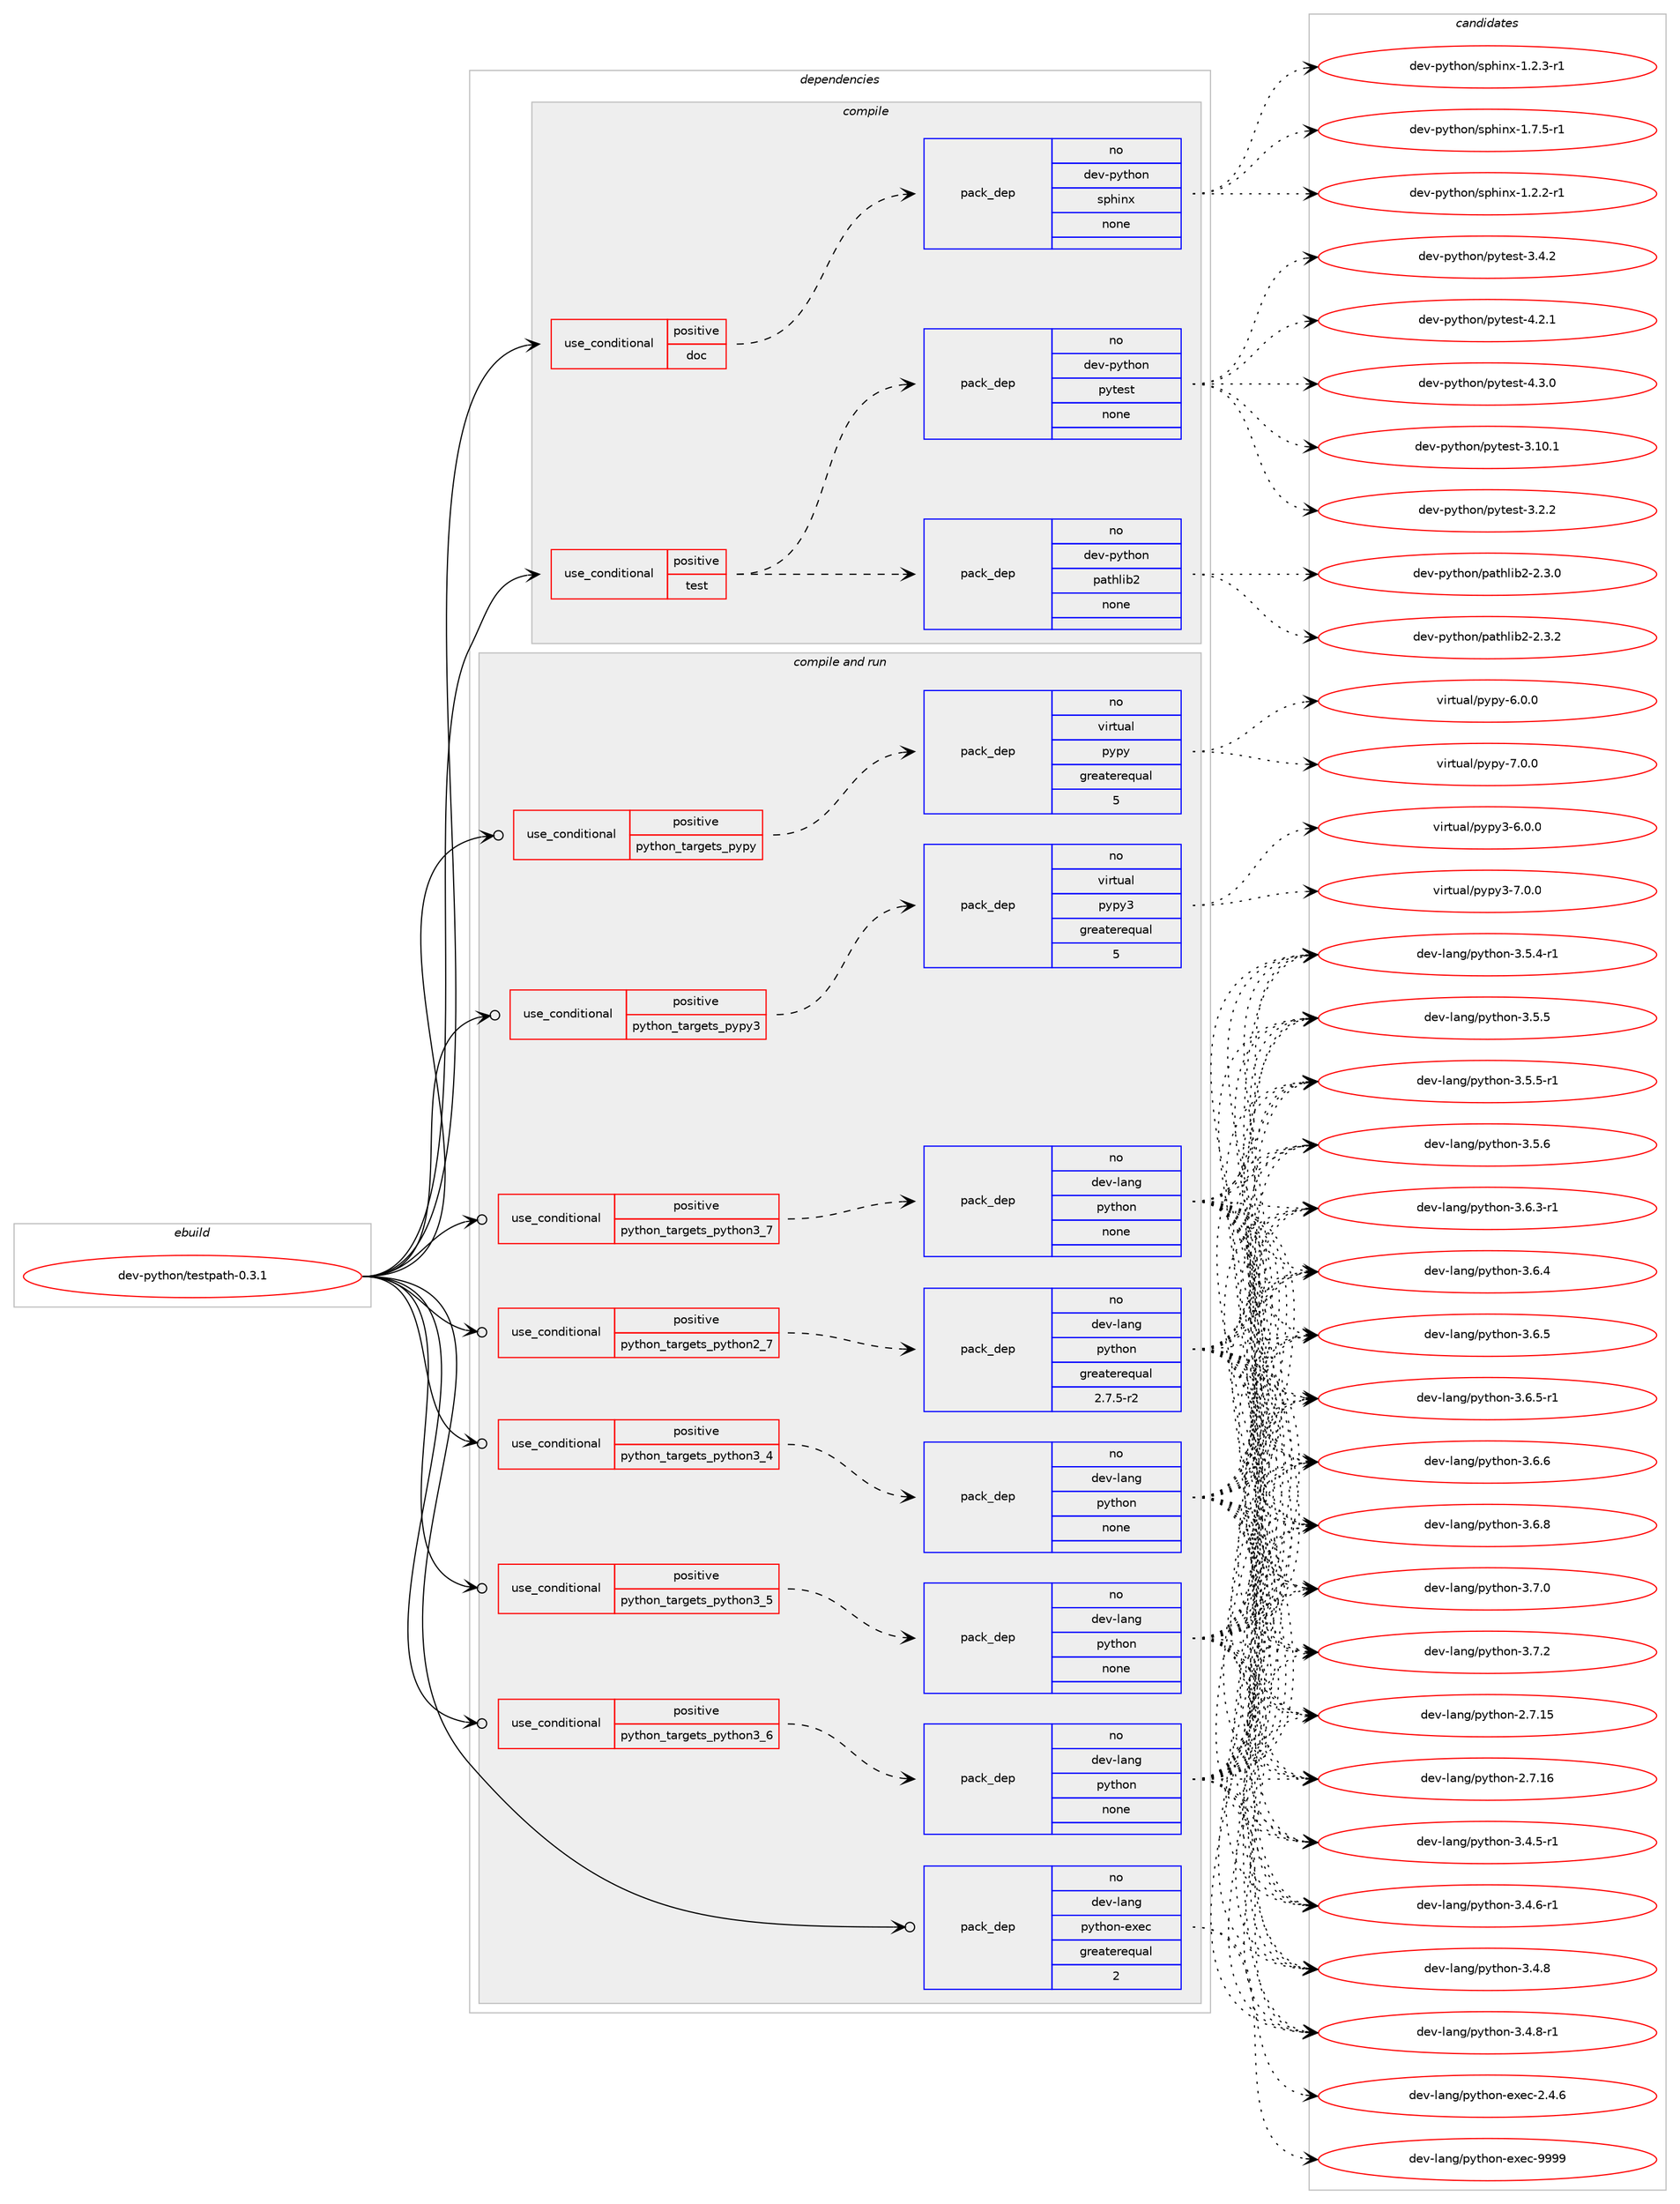 digraph prolog {

# *************
# Graph options
# *************

newrank=true;
concentrate=true;
compound=true;
graph [rankdir=LR,fontname=Helvetica,fontsize=10,ranksep=1.5];#, ranksep=2.5, nodesep=0.2];
edge  [arrowhead=vee];
node  [fontname=Helvetica,fontsize=10];

# **********
# The ebuild
# **********

subgraph cluster_leftcol {
color=gray;
rank=same;
label=<<i>ebuild</i>>;
id [label="dev-python/testpath-0.3.1", color=red, width=4, href="../dev-python/testpath-0.3.1.svg"];
}

# ****************
# The dependencies
# ****************

subgraph cluster_midcol {
color=gray;
label=<<i>dependencies</i>>;
subgraph cluster_compile {
fillcolor="#eeeeee";
style=filled;
label=<<i>compile</i>>;
subgraph cond385691 {
dependency1444437 [label=<<TABLE BORDER="0" CELLBORDER="1" CELLSPACING="0" CELLPADDING="4"><TR><TD ROWSPAN="3" CELLPADDING="10">use_conditional</TD></TR><TR><TD>positive</TD></TR><TR><TD>doc</TD></TR></TABLE>>, shape=none, color=red];
subgraph pack1035383 {
dependency1444438 [label=<<TABLE BORDER="0" CELLBORDER="1" CELLSPACING="0" CELLPADDING="4" WIDTH="220"><TR><TD ROWSPAN="6" CELLPADDING="30">pack_dep</TD></TR><TR><TD WIDTH="110">no</TD></TR><TR><TD>dev-python</TD></TR><TR><TD>sphinx</TD></TR><TR><TD>none</TD></TR><TR><TD></TD></TR></TABLE>>, shape=none, color=blue];
}
dependency1444437:e -> dependency1444438:w [weight=20,style="dashed",arrowhead="vee"];
}
id:e -> dependency1444437:w [weight=20,style="solid",arrowhead="vee"];
subgraph cond385692 {
dependency1444439 [label=<<TABLE BORDER="0" CELLBORDER="1" CELLSPACING="0" CELLPADDING="4"><TR><TD ROWSPAN="3" CELLPADDING="10">use_conditional</TD></TR><TR><TD>positive</TD></TR><TR><TD>test</TD></TR></TABLE>>, shape=none, color=red];
subgraph pack1035384 {
dependency1444440 [label=<<TABLE BORDER="0" CELLBORDER="1" CELLSPACING="0" CELLPADDING="4" WIDTH="220"><TR><TD ROWSPAN="6" CELLPADDING="30">pack_dep</TD></TR><TR><TD WIDTH="110">no</TD></TR><TR><TD>dev-python</TD></TR><TR><TD>pathlib2</TD></TR><TR><TD>none</TD></TR><TR><TD></TD></TR></TABLE>>, shape=none, color=blue];
}
dependency1444439:e -> dependency1444440:w [weight=20,style="dashed",arrowhead="vee"];
subgraph pack1035385 {
dependency1444441 [label=<<TABLE BORDER="0" CELLBORDER="1" CELLSPACING="0" CELLPADDING="4" WIDTH="220"><TR><TD ROWSPAN="6" CELLPADDING="30">pack_dep</TD></TR><TR><TD WIDTH="110">no</TD></TR><TR><TD>dev-python</TD></TR><TR><TD>pytest</TD></TR><TR><TD>none</TD></TR><TR><TD></TD></TR></TABLE>>, shape=none, color=blue];
}
dependency1444439:e -> dependency1444441:w [weight=20,style="dashed",arrowhead="vee"];
}
id:e -> dependency1444439:w [weight=20,style="solid",arrowhead="vee"];
}
subgraph cluster_compileandrun {
fillcolor="#eeeeee";
style=filled;
label=<<i>compile and run</i>>;
subgraph cond385693 {
dependency1444442 [label=<<TABLE BORDER="0" CELLBORDER="1" CELLSPACING="0" CELLPADDING="4"><TR><TD ROWSPAN="3" CELLPADDING="10">use_conditional</TD></TR><TR><TD>positive</TD></TR><TR><TD>python_targets_pypy</TD></TR></TABLE>>, shape=none, color=red];
subgraph pack1035386 {
dependency1444443 [label=<<TABLE BORDER="0" CELLBORDER="1" CELLSPACING="0" CELLPADDING="4" WIDTH="220"><TR><TD ROWSPAN="6" CELLPADDING="30">pack_dep</TD></TR><TR><TD WIDTH="110">no</TD></TR><TR><TD>virtual</TD></TR><TR><TD>pypy</TD></TR><TR><TD>greaterequal</TD></TR><TR><TD>5</TD></TR></TABLE>>, shape=none, color=blue];
}
dependency1444442:e -> dependency1444443:w [weight=20,style="dashed",arrowhead="vee"];
}
id:e -> dependency1444442:w [weight=20,style="solid",arrowhead="odotvee"];
subgraph cond385694 {
dependency1444444 [label=<<TABLE BORDER="0" CELLBORDER="1" CELLSPACING="0" CELLPADDING="4"><TR><TD ROWSPAN="3" CELLPADDING="10">use_conditional</TD></TR><TR><TD>positive</TD></TR><TR><TD>python_targets_pypy3</TD></TR></TABLE>>, shape=none, color=red];
subgraph pack1035387 {
dependency1444445 [label=<<TABLE BORDER="0" CELLBORDER="1" CELLSPACING="0" CELLPADDING="4" WIDTH="220"><TR><TD ROWSPAN="6" CELLPADDING="30">pack_dep</TD></TR><TR><TD WIDTH="110">no</TD></TR><TR><TD>virtual</TD></TR><TR><TD>pypy3</TD></TR><TR><TD>greaterequal</TD></TR><TR><TD>5</TD></TR></TABLE>>, shape=none, color=blue];
}
dependency1444444:e -> dependency1444445:w [weight=20,style="dashed",arrowhead="vee"];
}
id:e -> dependency1444444:w [weight=20,style="solid",arrowhead="odotvee"];
subgraph cond385695 {
dependency1444446 [label=<<TABLE BORDER="0" CELLBORDER="1" CELLSPACING="0" CELLPADDING="4"><TR><TD ROWSPAN="3" CELLPADDING="10">use_conditional</TD></TR><TR><TD>positive</TD></TR><TR><TD>python_targets_python2_7</TD></TR></TABLE>>, shape=none, color=red];
subgraph pack1035388 {
dependency1444447 [label=<<TABLE BORDER="0" CELLBORDER="1" CELLSPACING="0" CELLPADDING="4" WIDTH="220"><TR><TD ROWSPAN="6" CELLPADDING="30">pack_dep</TD></TR><TR><TD WIDTH="110">no</TD></TR><TR><TD>dev-lang</TD></TR><TR><TD>python</TD></TR><TR><TD>greaterequal</TD></TR><TR><TD>2.7.5-r2</TD></TR></TABLE>>, shape=none, color=blue];
}
dependency1444446:e -> dependency1444447:w [weight=20,style="dashed",arrowhead="vee"];
}
id:e -> dependency1444446:w [weight=20,style="solid",arrowhead="odotvee"];
subgraph cond385696 {
dependency1444448 [label=<<TABLE BORDER="0" CELLBORDER="1" CELLSPACING="0" CELLPADDING="4"><TR><TD ROWSPAN="3" CELLPADDING="10">use_conditional</TD></TR><TR><TD>positive</TD></TR><TR><TD>python_targets_python3_4</TD></TR></TABLE>>, shape=none, color=red];
subgraph pack1035389 {
dependency1444449 [label=<<TABLE BORDER="0" CELLBORDER="1" CELLSPACING="0" CELLPADDING="4" WIDTH="220"><TR><TD ROWSPAN="6" CELLPADDING="30">pack_dep</TD></TR><TR><TD WIDTH="110">no</TD></TR><TR><TD>dev-lang</TD></TR><TR><TD>python</TD></TR><TR><TD>none</TD></TR><TR><TD></TD></TR></TABLE>>, shape=none, color=blue];
}
dependency1444448:e -> dependency1444449:w [weight=20,style="dashed",arrowhead="vee"];
}
id:e -> dependency1444448:w [weight=20,style="solid",arrowhead="odotvee"];
subgraph cond385697 {
dependency1444450 [label=<<TABLE BORDER="0" CELLBORDER="1" CELLSPACING="0" CELLPADDING="4"><TR><TD ROWSPAN="3" CELLPADDING="10">use_conditional</TD></TR><TR><TD>positive</TD></TR><TR><TD>python_targets_python3_5</TD></TR></TABLE>>, shape=none, color=red];
subgraph pack1035390 {
dependency1444451 [label=<<TABLE BORDER="0" CELLBORDER="1" CELLSPACING="0" CELLPADDING="4" WIDTH="220"><TR><TD ROWSPAN="6" CELLPADDING="30">pack_dep</TD></TR><TR><TD WIDTH="110">no</TD></TR><TR><TD>dev-lang</TD></TR><TR><TD>python</TD></TR><TR><TD>none</TD></TR><TR><TD></TD></TR></TABLE>>, shape=none, color=blue];
}
dependency1444450:e -> dependency1444451:w [weight=20,style="dashed",arrowhead="vee"];
}
id:e -> dependency1444450:w [weight=20,style="solid",arrowhead="odotvee"];
subgraph cond385698 {
dependency1444452 [label=<<TABLE BORDER="0" CELLBORDER="1" CELLSPACING="0" CELLPADDING="4"><TR><TD ROWSPAN="3" CELLPADDING="10">use_conditional</TD></TR><TR><TD>positive</TD></TR><TR><TD>python_targets_python3_6</TD></TR></TABLE>>, shape=none, color=red];
subgraph pack1035391 {
dependency1444453 [label=<<TABLE BORDER="0" CELLBORDER="1" CELLSPACING="0" CELLPADDING="4" WIDTH="220"><TR><TD ROWSPAN="6" CELLPADDING="30">pack_dep</TD></TR><TR><TD WIDTH="110">no</TD></TR><TR><TD>dev-lang</TD></TR><TR><TD>python</TD></TR><TR><TD>none</TD></TR><TR><TD></TD></TR></TABLE>>, shape=none, color=blue];
}
dependency1444452:e -> dependency1444453:w [weight=20,style="dashed",arrowhead="vee"];
}
id:e -> dependency1444452:w [weight=20,style="solid",arrowhead="odotvee"];
subgraph cond385699 {
dependency1444454 [label=<<TABLE BORDER="0" CELLBORDER="1" CELLSPACING="0" CELLPADDING="4"><TR><TD ROWSPAN="3" CELLPADDING="10">use_conditional</TD></TR><TR><TD>positive</TD></TR><TR><TD>python_targets_python3_7</TD></TR></TABLE>>, shape=none, color=red];
subgraph pack1035392 {
dependency1444455 [label=<<TABLE BORDER="0" CELLBORDER="1" CELLSPACING="0" CELLPADDING="4" WIDTH="220"><TR><TD ROWSPAN="6" CELLPADDING="30">pack_dep</TD></TR><TR><TD WIDTH="110">no</TD></TR><TR><TD>dev-lang</TD></TR><TR><TD>python</TD></TR><TR><TD>none</TD></TR><TR><TD></TD></TR></TABLE>>, shape=none, color=blue];
}
dependency1444454:e -> dependency1444455:w [weight=20,style="dashed",arrowhead="vee"];
}
id:e -> dependency1444454:w [weight=20,style="solid",arrowhead="odotvee"];
subgraph pack1035393 {
dependency1444456 [label=<<TABLE BORDER="0" CELLBORDER="1" CELLSPACING="0" CELLPADDING="4" WIDTH="220"><TR><TD ROWSPAN="6" CELLPADDING="30">pack_dep</TD></TR><TR><TD WIDTH="110">no</TD></TR><TR><TD>dev-lang</TD></TR><TR><TD>python-exec</TD></TR><TR><TD>greaterequal</TD></TR><TR><TD>2</TD></TR></TABLE>>, shape=none, color=blue];
}
id:e -> dependency1444456:w [weight=20,style="solid",arrowhead="odotvee"];
}
subgraph cluster_run {
fillcolor="#eeeeee";
style=filled;
label=<<i>run</i>>;
}
}

# **************
# The candidates
# **************

subgraph cluster_choices {
rank=same;
color=gray;
label=<<i>candidates</i>>;

subgraph choice1035383 {
color=black;
nodesep=1;
choice10010111845112121116104111110471151121041051101204549465046504511449 [label="dev-python/sphinx-1.2.2-r1", color=red, width=4,href="../dev-python/sphinx-1.2.2-r1.svg"];
choice10010111845112121116104111110471151121041051101204549465046514511449 [label="dev-python/sphinx-1.2.3-r1", color=red, width=4,href="../dev-python/sphinx-1.2.3-r1.svg"];
choice10010111845112121116104111110471151121041051101204549465546534511449 [label="dev-python/sphinx-1.7.5-r1", color=red, width=4,href="../dev-python/sphinx-1.7.5-r1.svg"];
dependency1444438:e -> choice10010111845112121116104111110471151121041051101204549465046504511449:w [style=dotted,weight="100"];
dependency1444438:e -> choice10010111845112121116104111110471151121041051101204549465046514511449:w [style=dotted,weight="100"];
dependency1444438:e -> choice10010111845112121116104111110471151121041051101204549465546534511449:w [style=dotted,weight="100"];
}
subgraph choice1035384 {
color=black;
nodesep=1;
choice1001011184511212111610411111047112971161041081059850455046514648 [label="dev-python/pathlib2-2.3.0", color=red, width=4,href="../dev-python/pathlib2-2.3.0.svg"];
choice1001011184511212111610411111047112971161041081059850455046514650 [label="dev-python/pathlib2-2.3.2", color=red, width=4,href="../dev-python/pathlib2-2.3.2.svg"];
dependency1444440:e -> choice1001011184511212111610411111047112971161041081059850455046514648:w [style=dotted,weight="100"];
dependency1444440:e -> choice1001011184511212111610411111047112971161041081059850455046514650:w [style=dotted,weight="100"];
}
subgraph choice1035385 {
color=black;
nodesep=1;
choice100101118451121211161041111104711212111610111511645514649484649 [label="dev-python/pytest-3.10.1", color=red, width=4,href="../dev-python/pytest-3.10.1.svg"];
choice1001011184511212111610411111047112121116101115116455146504650 [label="dev-python/pytest-3.2.2", color=red, width=4,href="../dev-python/pytest-3.2.2.svg"];
choice1001011184511212111610411111047112121116101115116455146524650 [label="dev-python/pytest-3.4.2", color=red, width=4,href="../dev-python/pytest-3.4.2.svg"];
choice1001011184511212111610411111047112121116101115116455246504649 [label="dev-python/pytest-4.2.1", color=red, width=4,href="../dev-python/pytest-4.2.1.svg"];
choice1001011184511212111610411111047112121116101115116455246514648 [label="dev-python/pytest-4.3.0", color=red, width=4,href="../dev-python/pytest-4.3.0.svg"];
dependency1444441:e -> choice100101118451121211161041111104711212111610111511645514649484649:w [style=dotted,weight="100"];
dependency1444441:e -> choice1001011184511212111610411111047112121116101115116455146504650:w [style=dotted,weight="100"];
dependency1444441:e -> choice1001011184511212111610411111047112121116101115116455146524650:w [style=dotted,weight="100"];
dependency1444441:e -> choice1001011184511212111610411111047112121116101115116455246504649:w [style=dotted,weight="100"];
dependency1444441:e -> choice1001011184511212111610411111047112121116101115116455246514648:w [style=dotted,weight="100"];
}
subgraph choice1035386 {
color=black;
nodesep=1;
choice1181051141161179710847112121112121455446484648 [label="virtual/pypy-6.0.0", color=red, width=4,href="../virtual/pypy-6.0.0.svg"];
choice1181051141161179710847112121112121455546484648 [label="virtual/pypy-7.0.0", color=red, width=4,href="../virtual/pypy-7.0.0.svg"];
dependency1444443:e -> choice1181051141161179710847112121112121455446484648:w [style=dotted,weight="100"];
dependency1444443:e -> choice1181051141161179710847112121112121455546484648:w [style=dotted,weight="100"];
}
subgraph choice1035387 {
color=black;
nodesep=1;
choice118105114116117971084711212111212151455446484648 [label="virtual/pypy3-6.0.0", color=red, width=4,href="../virtual/pypy3-6.0.0.svg"];
choice118105114116117971084711212111212151455546484648 [label="virtual/pypy3-7.0.0", color=red, width=4,href="../virtual/pypy3-7.0.0.svg"];
dependency1444445:e -> choice118105114116117971084711212111212151455446484648:w [style=dotted,weight="100"];
dependency1444445:e -> choice118105114116117971084711212111212151455546484648:w [style=dotted,weight="100"];
}
subgraph choice1035388 {
color=black;
nodesep=1;
choice10010111845108971101034711212111610411111045504655464953 [label="dev-lang/python-2.7.15", color=red, width=4,href="../dev-lang/python-2.7.15.svg"];
choice10010111845108971101034711212111610411111045504655464954 [label="dev-lang/python-2.7.16", color=red, width=4,href="../dev-lang/python-2.7.16.svg"];
choice1001011184510897110103471121211161041111104551465246534511449 [label="dev-lang/python-3.4.5-r1", color=red, width=4,href="../dev-lang/python-3.4.5-r1.svg"];
choice1001011184510897110103471121211161041111104551465246544511449 [label="dev-lang/python-3.4.6-r1", color=red, width=4,href="../dev-lang/python-3.4.6-r1.svg"];
choice100101118451089711010347112121116104111110455146524656 [label="dev-lang/python-3.4.8", color=red, width=4,href="../dev-lang/python-3.4.8.svg"];
choice1001011184510897110103471121211161041111104551465246564511449 [label="dev-lang/python-3.4.8-r1", color=red, width=4,href="../dev-lang/python-3.4.8-r1.svg"];
choice1001011184510897110103471121211161041111104551465346524511449 [label="dev-lang/python-3.5.4-r1", color=red, width=4,href="../dev-lang/python-3.5.4-r1.svg"];
choice100101118451089711010347112121116104111110455146534653 [label="dev-lang/python-3.5.5", color=red, width=4,href="../dev-lang/python-3.5.5.svg"];
choice1001011184510897110103471121211161041111104551465346534511449 [label="dev-lang/python-3.5.5-r1", color=red, width=4,href="../dev-lang/python-3.5.5-r1.svg"];
choice100101118451089711010347112121116104111110455146534654 [label="dev-lang/python-3.5.6", color=red, width=4,href="../dev-lang/python-3.5.6.svg"];
choice1001011184510897110103471121211161041111104551465446514511449 [label="dev-lang/python-3.6.3-r1", color=red, width=4,href="../dev-lang/python-3.6.3-r1.svg"];
choice100101118451089711010347112121116104111110455146544652 [label="dev-lang/python-3.6.4", color=red, width=4,href="../dev-lang/python-3.6.4.svg"];
choice100101118451089711010347112121116104111110455146544653 [label="dev-lang/python-3.6.5", color=red, width=4,href="../dev-lang/python-3.6.5.svg"];
choice1001011184510897110103471121211161041111104551465446534511449 [label="dev-lang/python-3.6.5-r1", color=red, width=4,href="../dev-lang/python-3.6.5-r1.svg"];
choice100101118451089711010347112121116104111110455146544654 [label="dev-lang/python-3.6.6", color=red, width=4,href="../dev-lang/python-3.6.6.svg"];
choice100101118451089711010347112121116104111110455146544656 [label="dev-lang/python-3.6.8", color=red, width=4,href="../dev-lang/python-3.6.8.svg"];
choice100101118451089711010347112121116104111110455146554648 [label="dev-lang/python-3.7.0", color=red, width=4,href="../dev-lang/python-3.7.0.svg"];
choice100101118451089711010347112121116104111110455146554650 [label="dev-lang/python-3.7.2", color=red, width=4,href="../dev-lang/python-3.7.2.svg"];
dependency1444447:e -> choice10010111845108971101034711212111610411111045504655464953:w [style=dotted,weight="100"];
dependency1444447:e -> choice10010111845108971101034711212111610411111045504655464954:w [style=dotted,weight="100"];
dependency1444447:e -> choice1001011184510897110103471121211161041111104551465246534511449:w [style=dotted,weight="100"];
dependency1444447:e -> choice1001011184510897110103471121211161041111104551465246544511449:w [style=dotted,weight="100"];
dependency1444447:e -> choice100101118451089711010347112121116104111110455146524656:w [style=dotted,weight="100"];
dependency1444447:e -> choice1001011184510897110103471121211161041111104551465246564511449:w [style=dotted,weight="100"];
dependency1444447:e -> choice1001011184510897110103471121211161041111104551465346524511449:w [style=dotted,weight="100"];
dependency1444447:e -> choice100101118451089711010347112121116104111110455146534653:w [style=dotted,weight="100"];
dependency1444447:e -> choice1001011184510897110103471121211161041111104551465346534511449:w [style=dotted,weight="100"];
dependency1444447:e -> choice100101118451089711010347112121116104111110455146534654:w [style=dotted,weight="100"];
dependency1444447:e -> choice1001011184510897110103471121211161041111104551465446514511449:w [style=dotted,weight="100"];
dependency1444447:e -> choice100101118451089711010347112121116104111110455146544652:w [style=dotted,weight="100"];
dependency1444447:e -> choice100101118451089711010347112121116104111110455146544653:w [style=dotted,weight="100"];
dependency1444447:e -> choice1001011184510897110103471121211161041111104551465446534511449:w [style=dotted,weight="100"];
dependency1444447:e -> choice100101118451089711010347112121116104111110455146544654:w [style=dotted,weight="100"];
dependency1444447:e -> choice100101118451089711010347112121116104111110455146544656:w [style=dotted,weight="100"];
dependency1444447:e -> choice100101118451089711010347112121116104111110455146554648:w [style=dotted,weight="100"];
dependency1444447:e -> choice100101118451089711010347112121116104111110455146554650:w [style=dotted,weight="100"];
}
subgraph choice1035389 {
color=black;
nodesep=1;
choice10010111845108971101034711212111610411111045504655464953 [label="dev-lang/python-2.7.15", color=red, width=4,href="../dev-lang/python-2.7.15.svg"];
choice10010111845108971101034711212111610411111045504655464954 [label="dev-lang/python-2.7.16", color=red, width=4,href="../dev-lang/python-2.7.16.svg"];
choice1001011184510897110103471121211161041111104551465246534511449 [label="dev-lang/python-3.4.5-r1", color=red, width=4,href="../dev-lang/python-3.4.5-r1.svg"];
choice1001011184510897110103471121211161041111104551465246544511449 [label="dev-lang/python-3.4.6-r1", color=red, width=4,href="../dev-lang/python-3.4.6-r1.svg"];
choice100101118451089711010347112121116104111110455146524656 [label="dev-lang/python-3.4.8", color=red, width=4,href="../dev-lang/python-3.4.8.svg"];
choice1001011184510897110103471121211161041111104551465246564511449 [label="dev-lang/python-3.4.8-r1", color=red, width=4,href="../dev-lang/python-3.4.8-r1.svg"];
choice1001011184510897110103471121211161041111104551465346524511449 [label="dev-lang/python-3.5.4-r1", color=red, width=4,href="../dev-lang/python-3.5.4-r1.svg"];
choice100101118451089711010347112121116104111110455146534653 [label="dev-lang/python-3.5.5", color=red, width=4,href="../dev-lang/python-3.5.5.svg"];
choice1001011184510897110103471121211161041111104551465346534511449 [label="dev-lang/python-3.5.5-r1", color=red, width=4,href="../dev-lang/python-3.5.5-r1.svg"];
choice100101118451089711010347112121116104111110455146534654 [label="dev-lang/python-3.5.6", color=red, width=4,href="../dev-lang/python-3.5.6.svg"];
choice1001011184510897110103471121211161041111104551465446514511449 [label="dev-lang/python-3.6.3-r1", color=red, width=4,href="../dev-lang/python-3.6.3-r1.svg"];
choice100101118451089711010347112121116104111110455146544652 [label="dev-lang/python-3.6.4", color=red, width=4,href="../dev-lang/python-3.6.4.svg"];
choice100101118451089711010347112121116104111110455146544653 [label="dev-lang/python-3.6.5", color=red, width=4,href="../dev-lang/python-3.6.5.svg"];
choice1001011184510897110103471121211161041111104551465446534511449 [label="dev-lang/python-3.6.5-r1", color=red, width=4,href="../dev-lang/python-3.6.5-r1.svg"];
choice100101118451089711010347112121116104111110455146544654 [label="dev-lang/python-3.6.6", color=red, width=4,href="../dev-lang/python-3.6.6.svg"];
choice100101118451089711010347112121116104111110455146544656 [label="dev-lang/python-3.6.8", color=red, width=4,href="../dev-lang/python-3.6.8.svg"];
choice100101118451089711010347112121116104111110455146554648 [label="dev-lang/python-3.7.0", color=red, width=4,href="../dev-lang/python-3.7.0.svg"];
choice100101118451089711010347112121116104111110455146554650 [label="dev-lang/python-3.7.2", color=red, width=4,href="../dev-lang/python-3.7.2.svg"];
dependency1444449:e -> choice10010111845108971101034711212111610411111045504655464953:w [style=dotted,weight="100"];
dependency1444449:e -> choice10010111845108971101034711212111610411111045504655464954:w [style=dotted,weight="100"];
dependency1444449:e -> choice1001011184510897110103471121211161041111104551465246534511449:w [style=dotted,weight="100"];
dependency1444449:e -> choice1001011184510897110103471121211161041111104551465246544511449:w [style=dotted,weight="100"];
dependency1444449:e -> choice100101118451089711010347112121116104111110455146524656:w [style=dotted,weight="100"];
dependency1444449:e -> choice1001011184510897110103471121211161041111104551465246564511449:w [style=dotted,weight="100"];
dependency1444449:e -> choice1001011184510897110103471121211161041111104551465346524511449:w [style=dotted,weight="100"];
dependency1444449:e -> choice100101118451089711010347112121116104111110455146534653:w [style=dotted,weight="100"];
dependency1444449:e -> choice1001011184510897110103471121211161041111104551465346534511449:w [style=dotted,weight="100"];
dependency1444449:e -> choice100101118451089711010347112121116104111110455146534654:w [style=dotted,weight="100"];
dependency1444449:e -> choice1001011184510897110103471121211161041111104551465446514511449:w [style=dotted,weight="100"];
dependency1444449:e -> choice100101118451089711010347112121116104111110455146544652:w [style=dotted,weight="100"];
dependency1444449:e -> choice100101118451089711010347112121116104111110455146544653:w [style=dotted,weight="100"];
dependency1444449:e -> choice1001011184510897110103471121211161041111104551465446534511449:w [style=dotted,weight="100"];
dependency1444449:e -> choice100101118451089711010347112121116104111110455146544654:w [style=dotted,weight="100"];
dependency1444449:e -> choice100101118451089711010347112121116104111110455146544656:w [style=dotted,weight="100"];
dependency1444449:e -> choice100101118451089711010347112121116104111110455146554648:w [style=dotted,weight="100"];
dependency1444449:e -> choice100101118451089711010347112121116104111110455146554650:w [style=dotted,weight="100"];
}
subgraph choice1035390 {
color=black;
nodesep=1;
choice10010111845108971101034711212111610411111045504655464953 [label="dev-lang/python-2.7.15", color=red, width=4,href="../dev-lang/python-2.7.15.svg"];
choice10010111845108971101034711212111610411111045504655464954 [label="dev-lang/python-2.7.16", color=red, width=4,href="../dev-lang/python-2.7.16.svg"];
choice1001011184510897110103471121211161041111104551465246534511449 [label="dev-lang/python-3.4.5-r1", color=red, width=4,href="../dev-lang/python-3.4.5-r1.svg"];
choice1001011184510897110103471121211161041111104551465246544511449 [label="dev-lang/python-3.4.6-r1", color=red, width=4,href="../dev-lang/python-3.4.6-r1.svg"];
choice100101118451089711010347112121116104111110455146524656 [label="dev-lang/python-3.4.8", color=red, width=4,href="../dev-lang/python-3.4.8.svg"];
choice1001011184510897110103471121211161041111104551465246564511449 [label="dev-lang/python-3.4.8-r1", color=red, width=4,href="../dev-lang/python-3.4.8-r1.svg"];
choice1001011184510897110103471121211161041111104551465346524511449 [label="dev-lang/python-3.5.4-r1", color=red, width=4,href="../dev-lang/python-3.5.4-r1.svg"];
choice100101118451089711010347112121116104111110455146534653 [label="dev-lang/python-3.5.5", color=red, width=4,href="../dev-lang/python-3.5.5.svg"];
choice1001011184510897110103471121211161041111104551465346534511449 [label="dev-lang/python-3.5.5-r1", color=red, width=4,href="../dev-lang/python-3.5.5-r1.svg"];
choice100101118451089711010347112121116104111110455146534654 [label="dev-lang/python-3.5.6", color=red, width=4,href="../dev-lang/python-3.5.6.svg"];
choice1001011184510897110103471121211161041111104551465446514511449 [label="dev-lang/python-3.6.3-r1", color=red, width=4,href="../dev-lang/python-3.6.3-r1.svg"];
choice100101118451089711010347112121116104111110455146544652 [label="dev-lang/python-3.6.4", color=red, width=4,href="../dev-lang/python-3.6.4.svg"];
choice100101118451089711010347112121116104111110455146544653 [label="dev-lang/python-3.6.5", color=red, width=4,href="../dev-lang/python-3.6.5.svg"];
choice1001011184510897110103471121211161041111104551465446534511449 [label="dev-lang/python-3.6.5-r1", color=red, width=4,href="../dev-lang/python-3.6.5-r1.svg"];
choice100101118451089711010347112121116104111110455146544654 [label="dev-lang/python-3.6.6", color=red, width=4,href="../dev-lang/python-3.6.6.svg"];
choice100101118451089711010347112121116104111110455146544656 [label="dev-lang/python-3.6.8", color=red, width=4,href="../dev-lang/python-3.6.8.svg"];
choice100101118451089711010347112121116104111110455146554648 [label="dev-lang/python-3.7.0", color=red, width=4,href="../dev-lang/python-3.7.0.svg"];
choice100101118451089711010347112121116104111110455146554650 [label="dev-lang/python-3.7.2", color=red, width=4,href="../dev-lang/python-3.7.2.svg"];
dependency1444451:e -> choice10010111845108971101034711212111610411111045504655464953:w [style=dotted,weight="100"];
dependency1444451:e -> choice10010111845108971101034711212111610411111045504655464954:w [style=dotted,weight="100"];
dependency1444451:e -> choice1001011184510897110103471121211161041111104551465246534511449:w [style=dotted,weight="100"];
dependency1444451:e -> choice1001011184510897110103471121211161041111104551465246544511449:w [style=dotted,weight="100"];
dependency1444451:e -> choice100101118451089711010347112121116104111110455146524656:w [style=dotted,weight="100"];
dependency1444451:e -> choice1001011184510897110103471121211161041111104551465246564511449:w [style=dotted,weight="100"];
dependency1444451:e -> choice1001011184510897110103471121211161041111104551465346524511449:w [style=dotted,weight="100"];
dependency1444451:e -> choice100101118451089711010347112121116104111110455146534653:w [style=dotted,weight="100"];
dependency1444451:e -> choice1001011184510897110103471121211161041111104551465346534511449:w [style=dotted,weight="100"];
dependency1444451:e -> choice100101118451089711010347112121116104111110455146534654:w [style=dotted,weight="100"];
dependency1444451:e -> choice1001011184510897110103471121211161041111104551465446514511449:w [style=dotted,weight="100"];
dependency1444451:e -> choice100101118451089711010347112121116104111110455146544652:w [style=dotted,weight="100"];
dependency1444451:e -> choice100101118451089711010347112121116104111110455146544653:w [style=dotted,weight="100"];
dependency1444451:e -> choice1001011184510897110103471121211161041111104551465446534511449:w [style=dotted,weight="100"];
dependency1444451:e -> choice100101118451089711010347112121116104111110455146544654:w [style=dotted,weight="100"];
dependency1444451:e -> choice100101118451089711010347112121116104111110455146544656:w [style=dotted,weight="100"];
dependency1444451:e -> choice100101118451089711010347112121116104111110455146554648:w [style=dotted,weight="100"];
dependency1444451:e -> choice100101118451089711010347112121116104111110455146554650:w [style=dotted,weight="100"];
}
subgraph choice1035391 {
color=black;
nodesep=1;
choice10010111845108971101034711212111610411111045504655464953 [label="dev-lang/python-2.7.15", color=red, width=4,href="../dev-lang/python-2.7.15.svg"];
choice10010111845108971101034711212111610411111045504655464954 [label="dev-lang/python-2.7.16", color=red, width=4,href="../dev-lang/python-2.7.16.svg"];
choice1001011184510897110103471121211161041111104551465246534511449 [label="dev-lang/python-3.4.5-r1", color=red, width=4,href="../dev-lang/python-3.4.5-r1.svg"];
choice1001011184510897110103471121211161041111104551465246544511449 [label="dev-lang/python-3.4.6-r1", color=red, width=4,href="../dev-lang/python-3.4.6-r1.svg"];
choice100101118451089711010347112121116104111110455146524656 [label="dev-lang/python-3.4.8", color=red, width=4,href="../dev-lang/python-3.4.8.svg"];
choice1001011184510897110103471121211161041111104551465246564511449 [label="dev-lang/python-3.4.8-r1", color=red, width=4,href="../dev-lang/python-3.4.8-r1.svg"];
choice1001011184510897110103471121211161041111104551465346524511449 [label="dev-lang/python-3.5.4-r1", color=red, width=4,href="../dev-lang/python-3.5.4-r1.svg"];
choice100101118451089711010347112121116104111110455146534653 [label="dev-lang/python-3.5.5", color=red, width=4,href="../dev-lang/python-3.5.5.svg"];
choice1001011184510897110103471121211161041111104551465346534511449 [label="dev-lang/python-3.5.5-r1", color=red, width=4,href="../dev-lang/python-3.5.5-r1.svg"];
choice100101118451089711010347112121116104111110455146534654 [label="dev-lang/python-3.5.6", color=red, width=4,href="../dev-lang/python-3.5.6.svg"];
choice1001011184510897110103471121211161041111104551465446514511449 [label="dev-lang/python-3.6.3-r1", color=red, width=4,href="../dev-lang/python-3.6.3-r1.svg"];
choice100101118451089711010347112121116104111110455146544652 [label="dev-lang/python-3.6.4", color=red, width=4,href="../dev-lang/python-3.6.4.svg"];
choice100101118451089711010347112121116104111110455146544653 [label="dev-lang/python-3.6.5", color=red, width=4,href="../dev-lang/python-3.6.5.svg"];
choice1001011184510897110103471121211161041111104551465446534511449 [label="dev-lang/python-3.6.5-r1", color=red, width=4,href="../dev-lang/python-3.6.5-r1.svg"];
choice100101118451089711010347112121116104111110455146544654 [label="dev-lang/python-3.6.6", color=red, width=4,href="../dev-lang/python-3.6.6.svg"];
choice100101118451089711010347112121116104111110455146544656 [label="dev-lang/python-3.6.8", color=red, width=4,href="../dev-lang/python-3.6.8.svg"];
choice100101118451089711010347112121116104111110455146554648 [label="dev-lang/python-3.7.0", color=red, width=4,href="../dev-lang/python-3.7.0.svg"];
choice100101118451089711010347112121116104111110455146554650 [label="dev-lang/python-3.7.2", color=red, width=4,href="../dev-lang/python-3.7.2.svg"];
dependency1444453:e -> choice10010111845108971101034711212111610411111045504655464953:w [style=dotted,weight="100"];
dependency1444453:e -> choice10010111845108971101034711212111610411111045504655464954:w [style=dotted,weight="100"];
dependency1444453:e -> choice1001011184510897110103471121211161041111104551465246534511449:w [style=dotted,weight="100"];
dependency1444453:e -> choice1001011184510897110103471121211161041111104551465246544511449:w [style=dotted,weight="100"];
dependency1444453:e -> choice100101118451089711010347112121116104111110455146524656:w [style=dotted,weight="100"];
dependency1444453:e -> choice1001011184510897110103471121211161041111104551465246564511449:w [style=dotted,weight="100"];
dependency1444453:e -> choice1001011184510897110103471121211161041111104551465346524511449:w [style=dotted,weight="100"];
dependency1444453:e -> choice100101118451089711010347112121116104111110455146534653:w [style=dotted,weight="100"];
dependency1444453:e -> choice1001011184510897110103471121211161041111104551465346534511449:w [style=dotted,weight="100"];
dependency1444453:e -> choice100101118451089711010347112121116104111110455146534654:w [style=dotted,weight="100"];
dependency1444453:e -> choice1001011184510897110103471121211161041111104551465446514511449:w [style=dotted,weight="100"];
dependency1444453:e -> choice100101118451089711010347112121116104111110455146544652:w [style=dotted,weight="100"];
dependency1444453:e -> choice100101118451089711010347112121116104111110455146544653:w [style=dotted,weight="100"];
dependency1444453:e -> choice1001011184510897110103471121211161041111104551465446534511449:w [style=dotted,weight="100"];
dependency1444453:e -> choice100101118451089711010347112121116104111110455146544654:w [style=dotted,weight="100"];
dependency1444453:e -> choice100101118451089711010347112121116104111110455146544656:w [style=dotted,weight="100"];
dependency1444453:e -> choice100101118451089711010347112121116104111110455146554648:w [style=dotted,weight="100"];
dependency1444453:e -> choice100101118451089711010347112121116104111110455146554650:w [style=dotted,weight="100"];
}
subgraph choice1035392 {
color=black;
nodesep=1;
choice10010111845108971101034711212111610411111045504655464953 [label="dev-lang/python-2.7.15", color=red, width=4,href="../dev-lang/python-2.7.15.svg"];
choice10010111845108971101034711212111610411111045504655464954 [label="dev-lang/python-2.7.16", color=red, width=4,href="../dev-lang/python-2.7.16.svg"];
choice1001011184510897110103471121211161041111104551465246534511449 [label="dev-lang/python-3.4.5-r1", color=red, width=4,href="../dev-lang/python-3.4.5-r1.svg"];
choice1001011184510897110103471121211161041111104551465246544511449 [label="dev-lang/python-3.4.6-r1", color=red, width=4,href="../dev-lang/python-3.4.6-r1.svg"];
choice100101118451089711010347112121116104111110455146524656 [label="dev-lang/python-3.4.8", color=red, width=4,href="../dev-lang/python-3.4.8.svg"];
choice1001011184510897110103471121211161041111104551465246564511449 [label="dev-lang/python-3.4.8-r1", color=red, width=4,href="../dev-lang/python-3.4.8-r1.svg"];
choice1001011184510897110103471121211161041111104551465346524511449 [label="dev-lang/python-3.5.4-r1", color=red, width=4,href="../dev-lang/python-3.5.4-r1.svg"];
choice100101118451089711010347112121116104111110455146534653 [label="dev-lang/python-3.5.5", color=red, width=4,href="../dev-lang/python-3.5.5.svg"];
choice1001011184510897110103471121211161041111104551465346534511449 [label="dev-lang/python-3.5.5-r1", color=red, width=4,href="../dev-lang/python-3.5.5-r1.svg"];
choice100101118451089711010347112121116104111110455146534654 [label="dev-lang/python-3.5.6", color=red, width=4,href="../dev-lang/python-3.5.6.svg"];
choice1001011184510897110103471121211161041111104551465446514511449 [label="dev-lang/python-3.6.3-r1", color=red, width=4,href="../dev-lang/python-3.6.3-r1.svg"];
choice100101118451089711010347112121116104111110455146544652 [label="dev-lang/python-3.6.4", color=red, width=4,href="../dev-lang/python-3.6.4.svg"];
choice100101118451089711010347112121116104111110455146544653 [label="dev-lang/python-3.6.5", color=red, width=4,href="../dev-lang/python-3.6.5.svg"];
choice1001011184510897110103471121211161041111104551465446534511449 [label="dev-lang/python-3.6.5-r1", color=red, width=4,href="../dev-lang/python-3.6.5-r1.svg"];
choice100101118451089711010347112121116104111110455146544654 [label="dev-lang/python-3.6.6", color=red, width=4,href="../dev-lang/python-3.6.6.svg"];
choice100101118451089711010347112121116104111110455146544656 [label="dev-lang/python-3.6.8", color=red, width=4,href="../dev-lang/python-3.6.8.svg"];
choice100101118451089711010347112121116104111110455146554648 [label="dev-lang/python-3.7.0", color=red, width=4,href="../dev-lang/python-3.7.0.svg"];
choice100101118451089711010347112121116104111110455146554650 [label="dev-lang/python-3.7.2", color=red, width=4,href="../dev-lang/python-3.7.2.svg"];
dependency1444455:e -> choice10010111845108971101034711212111610411111045504655464953:w [style=dotted,weight="100"];
dependency1444455:e -> choice10010111845108971101034711212111610411111045504655464954:w [style=dotted,weight="100"];
dependency1444455:e -> choice1001011184510897110103471121211161041111104551465246534511449:w [style=dotted,weight="100"];
dependency1444455:e -> choice1001011184510897110103471121211161041111104551465246544511449:w [style=dotted,weight="100"];
dependency1444455:e -> choice100101118451089711010347112121116104111110455146524656:w [style=dotted,weight="100"];
dependency1444455:e -> choice1001011184510897110103471121211161041111104551465246564511449:w [style=dotted,weight="100"];
dependency1444455:e -> choice1001011184510897110103471121211161041111104551465346524511449:w [style=dotted,weight="100"];
dependency1444455:e -> choice100101118451089711010347112121116104111110455146534653:w [style=dotted,weight="100"];
dependency1444455:e -> choice1001011184510897110103471121211161041111104551465346534511449:w [style=dotted,weight="100"];
dependency1444455:e -> choice100101118451089711010347112121116104111110455146534654:w [style=dotted,weight="100"];
dependency1444455:e -> choice1001011184510897110103471121211161041111104551465446514511449:w [style=dotted,weight="100"];
dependency1444455:e -> choice100101118451089711010347112121116104111110455146544652:w [style=dotted,weight="100"];
dependency1444455:e -> choice100101118451089711010347112121116104111110455146544653:w [style=dotted,weight="100"];
dependency1444455:e -> choice1001011184510897110103471121211161041111104551465446534511449:w [style=dotted,weight="100"];
dependency1444455:e -> choice100101118451089711010347112121116104111110455146544654:w [style=dotted,weight="100"];
dependency1444455:e -> choice100101118451089711010347112121116104111110455146544656:w [style=dotted,weight="100"];
dependency1444455:e -> choice100101118451089711010347112121116104111110455146554648:w [style=dotted,weight="100"];
dependency1444455:e -> choice100101118451089711010347112121116104111110455146554650:w [style=dotted,weight="100"];
}
subgraph choice1035393 {
color=black;
nodesep=1;
choice1001011184510897110103471121211161041111104510112010199455046524654 [label="dev-lang/python-exec-2.4.6", color=red, width=4,href="../dev-lang/python-exec-2.4.6.svg"];
choice10010111845108971101034711212111610411111045101120101994557575757 [label="dev-lang/python-exec-9999", color=red, width=4,href="../dev-lang/python-exec-9999.svg"];
dependency1444456:e -> choice1001011184510897110103471121211161041111104510112010199455046524654:w [style=dotted,weight="100"];
dependency1444456:e -> choice10010111845108971101034711212111610411111045101120101994557575757:w [style=dotted,weight="100"];
}
}

}
